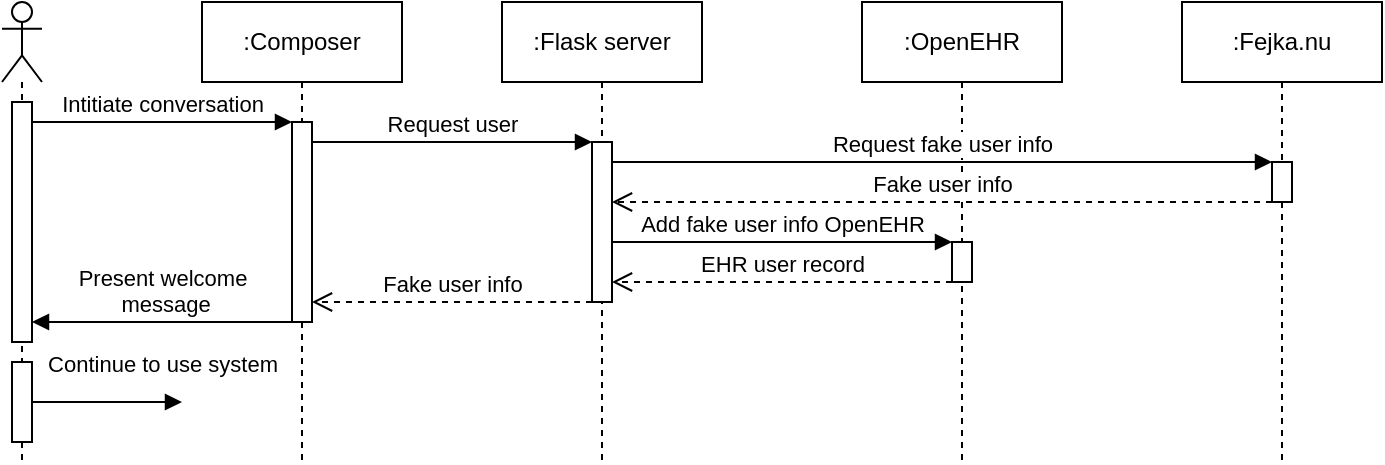 <mxfile version="13.9.9" type="device"><diagram id="GQkHrbcfmhTU9-vUOATH" name="Page-1"><mxGraphModel dx="1104" dy="1002" grid="1" gridSize="10" guides="1" tooltips="1" connect="1" arrows="1" fold="1" page="1" pageScale="1" pageWidth="850" pageHeight="1100" math="0" shadow="0"><root><mxCell id="0"/><mxCell id="1" parent="0"/><mxCell id="YUWHHqCCxd02UboLxXSx-1" value="" style="shape=umlLifeline;participant=umlActor;perimeter=lifelinePerimeter;whiteSpace=wrap;html=1;container=1;collapsible=0;recursiveResize=0;verticalAlign=top;spacingTop=36;outlineConnect=0;" parent="1" vertex="1"><mxGeometry x="40" y="40" width="20" height="230" as="geometry"/></mxCell><mxCell id="YUWHHqCCxd02UboLxXSx-9" value="" style="html=1;points=[];perimeter=orthogonalPerimeter;" parent="YUWHHqCCxd02UboLxXSx-1" vertex="1"><mxGeometry x="5" y="50" width="10" height="120" as="geometry"/></mxCell><mxCell id="YUWHHqCCxd02UboLxXSx-26" value="" style="html=1;points=[];perimeter=orthogonalPerimeter;" parent="YUWHHqCCxd02UboLxXSx-1" vertex="1"><mxGeometry x="5" y="180" width="10" height="40" as="geometry"/></mxCell><mxCell id="YUWHHqCCxd02UboLxXSx-2" value=":Composer" style="shape=umlLifeline;perimeter=lifelinePerimeter;whiteSpace=wrap;html=1;container=1;collapsible=0;recursiveResize=0;outlineConnect=0;" parent="1" vertex="1"><mxGeometry x="140" y="40" width="100" height="230" as="geometry"/></mxCell><mxCell id="YUWHHqCCxd02UboLxXSx-10" value="" style="html=1;points=[];perimeter=orthogonalPerimeter;" parent="YUWHHqCCxd02UboLxXSx-2" vertex="1"><mxGeometry x="45" y="60" width="10" height="100" as="geometry"/></mxCell><mxCell id="YUWHHqCCxd02UboLxXSx-3" value=":Flask server" style="shape=umlLifeline;perimeter=lifelinePerimeter;whiteSpace=wrap;html=1;container=1;collapsible=0;recursiveResize=0;outlineConnect=0;" parent="1" vertex="1"><mxGeometry x="290" y="40" width="100" height="230" as="geometry"/></mxCell><mxCell id="YUWHHqCCxd02UboLxXSx-13" value="" style="html=1;points=[];perimeter=orthogonalPerimeter;" parent="YUWHHqCCxd02UboLxXSx-3" vertex="1"><mxGeometry x="45" y="70" width="10" height="80" as="geometry"/></mxCell><mxCell id="YUWHHqCCxd02UboLxXSx-4" value=":OpenEHR" style="shape=umlLifeline;perimeter=lifelinePerimeter;whiteSpace=wrap;html=1;container=1;collapsible=0;recursiveResize=0;outlineConnect=0;" parent="1" vertex="1"><mxGeometry x="470" y="40" width="100" height="230" as="geometry"/></mxCell><mxCell id="YUWHHqCCxd02UboLxXSx-12" value="" style="html=1;points=[];perimeter=orthogonalPerimeter;" parent="YUWHHqCCxd02UboLxXSx-4" vertex="1"><mxGeometry x="45" y="120" width="10" height="20" as="geometry"/></mxCell><mxCell id="YUWHHqCCxd02UboLxXSx-5" value=":Fejka.nu" style="shape=umlLifeline;perimeter=lifelinePerimeter;whiteSpace=wrap;html=1;container=1;collapsible=0;recursiveResize=0;outlineConnect=0;" parent="1" vertex="1"><mxGeometry x="630" y="40" width="100" height="230" as="geometry"/></mxCell><mxCell id="YUWHHqCCxd02UboLxXSx-11" value="" style="html=1;points=[];perimeter=orthogonalPerimeter;" parent="YUWHHqCCxd02UboLxXSx-5" vertex="1"><mxGeometry x="45" y="80" width="10" height="20" as="geometry"/></mxCell><mxCell id="YUWHHqCCxd02UboLxXSx-17" value="Add fake user info OpenEHR" style="html=1;verticalAlign=bottom;endArrow=block;" parent="1" source="YUWHHqCCxd02UboLxXSx-13" target="YUWHHqCCxd02UboLxXSx-12" edge="1"><mxGeometry width="80" relative="1" as="geometry"><mxPoint x="350" y="210" as="sourcePoint"/><mxPoint x="430" y="210" as="targetPoint"/><Array as="points"><mxPoint x="380" y="160"/></Array></mxGeometry></mxCell><mxCell id="YUWHHqCCxd02UboLxXSx-18" value="Request fake user info" style="html=1;verticalAlign=bottom;endArrow=block;" parent="1" source="YUWHHqCCxd02UboLxXSx-13" target="YUWHHqCCxd02UboLxXSx-11" edge="1"><mxGeometry width="80" relative="1" as="geometry"><mxPoint x="350" y="210" as="sourcePoint"/><mxPoint x="430" y="210" as="targetPoint"/><Array as="points"><mxPoint x="390" y="120"/></Array></mxGeometry></mxCell><mxCell id="YUWHHqCCxd02UboLxXSx-19" value="Request user" style="html=1;verticalAlign=bottom;endArrow=block;" parent="1" source="YUWHHqCCxd02UboLxXSx-10" target="YUWHHqCCxd02UboLxXSx-13" edge="1"><mxGeometry width="80" relative="1" as="geometry"><mxPoint x="350" y="210" as="sourcePoint"/><mxPoint x="430" y="210" as="targetPoint"/><Array as="points"><mxPoint x="230" y="110"/></Array></mxGeometry></mxCell><mxCell id="YUWHHqCCxd02UboLxXSx-20" value="Intitiate conversation" style="html=1;verticalAlign=bottom;endArrow=block;" parent="1" source="YUWHHqCCxd02UboLxXSx-9" target="YUWHHqCCxd02UboLxXSx-10" edge="1"><mxGeometry width="80" relative="1" as="geometry"><mxPoint x="350" y="210" as="sourcePoint"/><mxPoint x="430" y="210" as="targetPoint"/><Array as="points"><mxPoint x="90" y="100"/></Array></mxGeometry></mxCell><mxCell id="YUWHHqCCxd02UboLxXSx-21" value="Fake user info" style="html=1;verticalAlign=bottom;endArrow=open;dashed=1;endSize=8;" parent="1" source="YUWHHqCCxd02UboLxXSx-11" target="YUWHHqCCxd02UboLxXSx-13" edge="1"><mxGeometry relative="1" as="geometry"><mxPoint x="440" y="290" as="sourcePoint"/><mxPoint x="360" y="290" as="targetPoint"/><Array as="points"><mxPoint x="410" y="140"/></Array></mxGeometry></mxCell><mxCell id="YUWHHqCCxd02UboLxXSx-22" value="Fake user info" style="html=1;verticalAlign=bottom;endArrow=open;dashed=1;endSize=8;" parent="1" source="YUWHHqCCxd02UboLxXSx-13" target="YUWHHqCCxd02UboLxXSx-10" edge="1"><mxGeometry relative="1" as="geometry"><mxPoint x="430" y="210" as="sourcePoint"/><mxPoint x="350" y="210" as="targetPoint"/><Array as="points"><mxPoint x="320" y="190"/></Array></mxGeometry></mxCell><mxCell id="YUWHHqCCxd02UboLxXSx-24" value="EHR user record" style="html=1;verticalAlign=bottom;endArrow=open;dashed=1;endSize=8;" parent="1" source="YUWHHqCCxd02UboLxXSx-12" target="YUWHHqCCxd02UboLxXSx-13" edge="1"><mxGeometry relative="1" as="geometry"><mxPoint x="430" y="210" as="sourcePoint"/><mxPoint x="350" y="210" as="targetPoint"/><Array as="points"><mxPoint x="480" y="180"/></Array></mxGeometry></mxCell><mxCell id="YUWHHqCCxd02UboLxXSx-25" value="Present welcome&lt;br&gt;&amp;nbsp;message" style="html=1;verticalAlign=bottom;endArrow=block;" parent="1" source="YUWHHqCCxd02UboLxXSx-10" target="YUWHHqCCxd02UboLxXSx-9" edge="1"><mxGeometry width="80" relative="1" as="geometry"><mxPoint x="350" y="210" as="sourcePoint"/><mxPoint x="430" y="210" as="targetPoint"/><Array as="points"><mxPoint x="160" y="200"/></Array></mxGeometry></mxCell><mxCell id="YUWHHqCCxd02UboLxXSx-29" value="Continue to use system" style="html=1;verticalAlign=bottom;endArrow=block;" parent="1" source="YUWHHqCCxd02UboLxXSx-26" edge="1"><mxGeometry x="0.733" y="10" width="80" relative="1" as="geometry"><mxPoint x="350" y="200" as="sourcePoint"/><mxPoint x="130" y="240" as="targetPoint"/><mxPoint as="offset"/></mxGeometry></mxCell></root></mxGraphModel></diagram></mxfile>